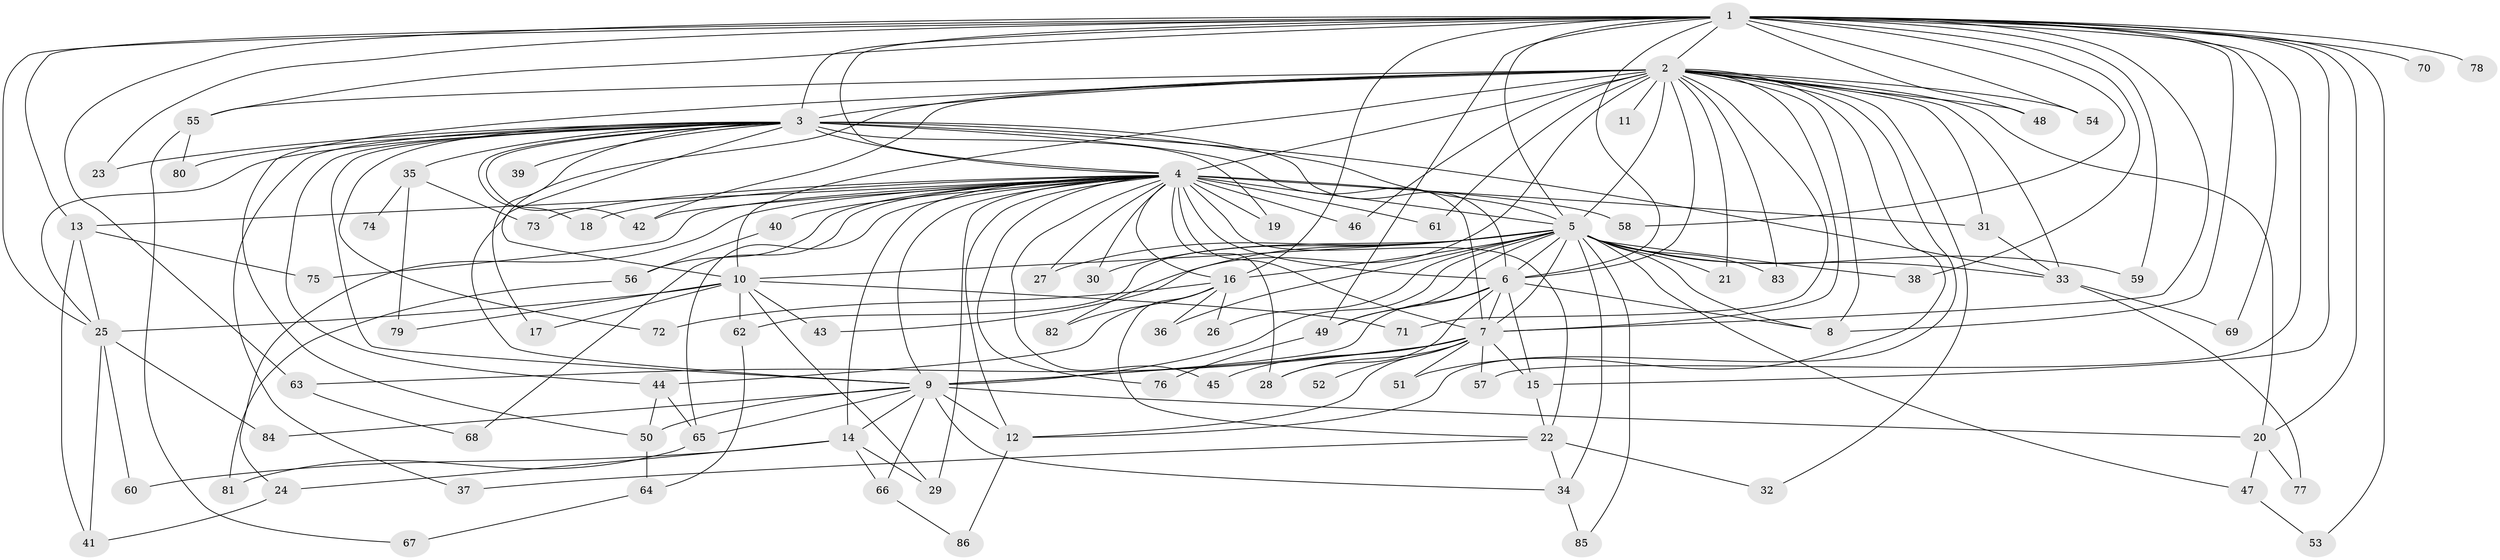// original degree distribution, {34: 0.013986013986013986, 24: 0.006993006993006993, 29: 0.006993006993006993, 22: 0.02097902097902098, 25: 0.013986013986013986, 21: 0.006993006993006993, 4: 0.08391608391608392, 2: 0.5594405594405595, 6: 0.027972027972027972, 5: 0.02097902097902098, 8: 0.02097902097902098, 3: 0.21678321678321677}
// Generated by graph-tools (version 1.1) at 2025/49/03/04/25 22:49:31]
// undirected, 86 vertices, 196 edges
graph export_dot {
  node [color=gray90,style=filled];
  1;
  2;
  3;
  4;
  5;
  6;
  7;
  8;
  9;
  10;
  11;
  12;
  13;
  14;
  15;
  16;
  17;
  18;
  19;
  20;
  21;
  22;
  23;
  24;
  25;
  26;
  27;
  28;
  29;
  30;
  31;
  32;
  33;
  34;
  35;
  36;
  37;
  38;
  39;
  40;
  41;
  42;
  43;
  44;
  45;
  46;
  47;
  48;
  49;
  50;
  51;
  52;
  53;
  54;
  55;
  56;
  57;
  58;
  59;
  60;
  61;
  62;
  63;
  64;
  65;
  66;
  67;
  68;
  69;
  70;
  71;
  72;
  73;
  74;
  75;
  76;
  77;
  78;
  79;
  80;
  81;
  82;
  83;
  84;
  85;
  86;
  1 -- 2 [weight=2.0];
  1 -- 3 [weight=1.0];
  1 -- 4 [weight=3.0];
  1 -- 5 [weight=1.0];
  1 -- 6 [weight=2.0];
  1 -- 7 [weight=1.0];
  1 -- 8 [weight=1.0];
  1 -- 13 [weight=1.0];
  1 -- 15 [weight=1.0];
  1 -- 16 [weight=1.0];
  1 -- 20 [weight=2.0];
  1 -- 23 [weight=1.0];
  1 -- 25 [weight=1.0];
  1 -- 38 [weight=2.0];
  1 -- 48 [weight=1.0];
  1 -- 49 [weight=1.0];
  1 -- 53 [weight=1.0];
  1 -- 54 [weight=1.0];
  1 -- 55 [weight=1.0];
  1 -- 57 [weight=1.0];
  1 -- 58 [weight=1.0];
  1 -- 59 [weight=1.0];
  1 -- 63 [weight=1.0];
  1 -- 69 [weight=1.0];
  1 -- 70 [weight=1.0];
  1 -- 78 [weight=1.0];
  2 -- 3 [weight=3.0];
  2 -- 4 [weight=4.0];
  2 -- 5 [weight=3.0];
  2 -- 6 [weight=4.0];
  2 -- 7 [weight=2.0];
  2 -- 8 [weight=1.0];
  2 -- 9 [weight=3.0];
  2 -- 10 [weight=1.0];
  2 -- 11 [weight=2.0];
  2 -- 12 [weight=1.0];
  2 -- 20 [weight=1.0];
  2 -- 21 [weight=1.0];
  2 -- 31 [weight=1.0];
  2 -- 32 [weight=1.0];
  2 -- 33 [weight=1.0];
  2 -- 42 [weight=1.0];
  2 -- 46 [weight=1.0];
  2 -- 48 [weight=1.0];
  2 -- 50 [weight=1.0];
  2 -- 51 [weight=1.0];
  2 -- 54 [weight=1.0];
  2 -- 55 [weight=1.0];
  2 -- 61 [weight=1.0];
  2 -- 71 [weight=1.0];
  2 -- 82 [weight=1.0];
  2 -- 83 [weight=1.0];
  3 -- 4 [weight=3.0];
  3 -- 5 [weight=1.0];
  3 -- 6 [weight=2.0];
  3 -- 7 [weight=2.0];
  3 -- 9 [weight=1.0];
  3 -- 10 [weight=1.0];
  3 -- 17 [weight=1.0];
  3 -- 18 [weight=1.0];
  3 -- 19 [weight=1.0];
  3 -- 23 [weight=1.0];
  3 -- 25 [weight=1.0];
  3 -- 33 [weight=1.0];
  3 -- 35 [weight=1.0];
  3 -- 37 [weight=1.0];
  3 -- 39 [weight=1.0];
  3 -- 42 [weight=1.0];
  3 -- 44 [weight=1.0];
  3 -- 72 [weight=1.0];
  3 -- 80 [weight=1.0];
  4 -- 5 [weight=3.0];
  4 -- 6 [weight=15.0];
  4 -- 7 [weight=5.0];
  4 -- 9 [weight=2.0];
  4 -- 12 [weight=2.0];
  4 -- 13 [weight=1.0];
  4 -- 14 [weight=4.0];
  4 -- 16 [weight=2.0];
  4 -- 18 [weight=1.0];
  4 -- 19 [weight=1.0];
  4 -- 22 [weight=1.0];
  4 -- 24 [weight=1.0];
  4 -- 27 [weight=1.0];
  4 -- 28 [weight=1.0];
  4 -- 29 [weight=1.0];
  4 -- 30 [weight=1.0];
  4 -- 31 [weight=1.0];
  4 -- 40 [weight=1.0];
  4 -- 42 [weight=1.0];
  4 -- 45 [weight=1.0];
  4 -- 46 [weight=1.0];
  4 -- 56 [weight=1.0];
  4 -- 58 [weight=1.0];
  4 -- 61 [weight=1.0];
  4 -- 65 [weight=1.0];
  4 -- 68 [weight=1.0];
  4 -- 73 [weight=1.0];
  4 -- 75 [weight=1.0];
  4 -- 76 [weight=1.0];
  5 -- 6 [weight=2.0];
  5 -- 7 [weight=2.0];
  5 -- 8 [weight=1.0];
  5 -- 9 [weight=1.0];
  5 -- 10 [weight=1.0];
  5 -- 16 [weight=2.0];
  5 -- 21 [weight=1.0];
  5 -- 26 [weight=1.0];
  5 -- 27 [weight=1.0];
  5 -- 30 [weight=1.0];
  5 -- 33 [weight=1.0];
  5 -- 34 [weight=1.0];
  5 -- 36 [weight=1.0];
  5 -- 38 [weight=1.0];
  5 -- 43 [weight=1.0];
  5 -- 47 [weight=1.0];
  5 -- 49 [weight=2.0];
  5 -- 59 [weight=1.0];
  5 -- 62 [weight=1.0];
  5 -- 83 [weight=1.0];
  5 -- 85 [weight=1.0];
  6 -- 7 [weight=3.0];
  6 -- 8 [weight=1.0];
  6 -- 9 [weight=11.0];
  6 -- 15 [weight=1.0];
  6 -- 28 [weight=1.0];
  6 -- 49 [weight=1.0];
  7 -- 9 [weight=1.0];
  7 -- 12 [weight=2.0];
  7 -- 15 [weight=2.0];
  7 -- 28 [weight=1.0];
  7 -- 45 [weight=1.0];
  7 -- 51 [weight=1.0];
  7 -- 52 [weight=1.0];
  7 -- 57 [weight=1.0];
  7 -- 63 [weight=1.0];
  9 -- 12 [weight=1.0];
  9 -- 14 [weight=1.0];
  9 -- 20 [weight=1.0];
  9 -- 34 [weight=1.0];
  9 -- 50 [weight=1.0];
  9 -- 65 [weight=1.0];
  9 -- 66 [weight=1.0];
  9 -- 84 [weight=1.0];
  10 -- 17 [weight=1.0];
  10 -- 25 [weight=1.0];
  10 -- 29 [weight=1.0];
  10 -- 43 [weight=1.0];
  10 -- 62 [weight=1.0];
  10 -- 71 [weight=1.0];
  10 -- 79 [weight=1.0];
  12 -- 86 [weight=1.0];
  13 -- 25 [weight=1.0];
  13 -- 41 [weight=1.0];
  13 -- 75 [weight=1.0];
  14 -- 24 [weight=1.0];
  14 -- 29 [weight=1.0];
  14 -- 60 [weight=1.0];
  14 -- 66 [weight=1.0];
  15 -- 22 [weight=1.0];
  16 -- 22 [weight=1.0];
  16 -- 26 [weight=1.0];
  16 -- 36 [weight=1.0];
  16 -- 44 [weight=1.0];
  16 -- 72 [weight=1.0];
  16 -- 82 [weight=1.0];
  20 -- 47 [weight=1.0];
  20 -- 77 [weight=1.0];
  22 -- 32 [weight=1.0];
  22 -- 34 [weight=1.0];
  22 -- 37 [weight=1.0];
  24 -- 41 [weight=1.0];
  25 -- 41 [weight=1.0];
  25 -- 60 [weight=1.0];
  25 -- 84 [weight=1.0];
  31 -- 33 [weight=1.0];
  33 -- 69 [weight=1.0];
  33 -- 77 [weight=1.0];
  34 -- 85 [weight=1.0];
  35 -- 73 [weight=1.0];
  35 -- 74 [weight=1.0];
  35 -- 79 [weight=1.0];
  40 -- 56 [weight=1.0];
  44 -- 50 [weight=1.0];
  44 -- 65 [weight=1.0];
  47 -- 53 [weight=1.0];
  49 -- 76 [weight=1.0];
  50 -- 64 [weight=1.0];
  55 -- 67 [weight=1.0];
  55 -- 80 [weight=1.0];
  56 -- 81 [weight=1.0];
  62 -- 64 [weight=1.0];
  63 -- 68 [weight=1.0];
  64 -- 67 [weight=1.0];
  65 -- 81 [weight=1.0];
  66 -- 86 [weight=1.0];
}
